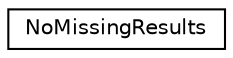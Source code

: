 digraph "Graphical Class Hierarchy"
{
 // LATEX_PDF_SIZE
  edge [fontname="Helvetica",fontsize="10",labelfontname="Helvetica",labelfontsize="10"];
  node [fontname="Helvetica",fontsize="10",shape=record];
  rankdir="LR";
  Node0 [label="NoMissingResults",height=0.2,width=0.4,color="black", fillcolor="white", style="filled",URL="$class_no_missing_results.html",tooltip=" "];
}
